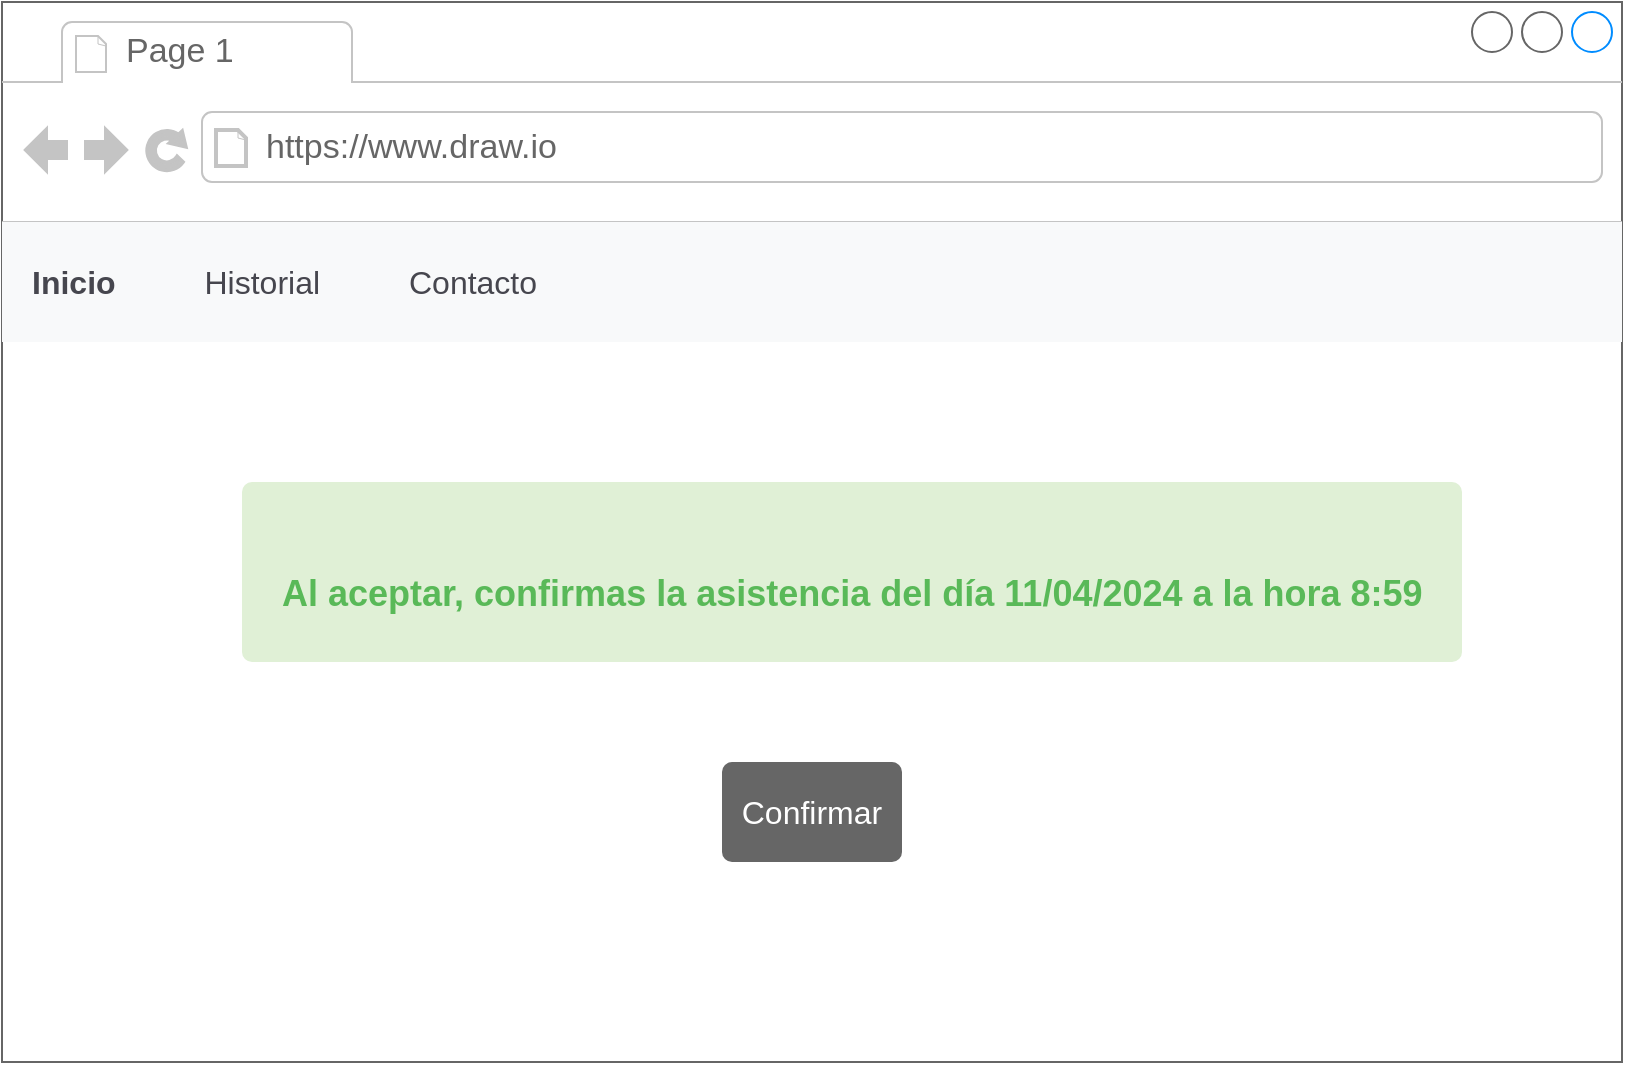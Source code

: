 <mxfile>
    <diagram id="OWI742b5hRy6k4RGG1N6" name="Page-1">
        <mxGraphModel dx="1944" dy="696" grid="1" gridSize="10" guides="1" tooltips="1" connect="1" arrows="1" fold="1" page="1" pageScale="1" pageWidth="850" pageHeight="1100" math="0" shadow="0">
            <root>
                <mxCell id="0"/>
                <mxCell id="1" parent="0"/>
                <mxCell id="11" value="" style="strokeWidth=1;shadow=0;dashed=0;align=center;html=1;shape=mxgraph.mockup.containers.browserWindow;rSize=0;strokeColor=#666666;strokeColor2=#008cff;strokeColor3=#c4c4c4;mainText=,;recursiveResize=0;" vertex="1" parent="1">
                    <mxGeometry x="-410" y="290" width="810" height="530" as="geometry"/>
                </mxCell>
                <mxCell id="12" value="Page 1" style="strokeWidth=1;shadow=0;dashed=0;align=center;html=1;shape=mxgraph.mockup.containers.anchor;fontSize=17;fontColor=#666666;align=left;" vertex="1" parent="11">
                    <mxGeometry x="60" y="12" width="110" height="26" as="geometry"/>
                </mxCell>
                <mxCell id="13" value="https://www.draw.io" style="strokeWidth=1;shadow=0;dashed=0;align=center;html=1;shape=mxgraph.mockup.containers.anchor;rSize=0;fontSize=17;fontColor=#666666;align=left;" vertex="1" parent="11">
                    <mxGeometry x="130" y="60" width="250" height="26" as="geometry"/>
                </mxCell>
                <mxCell id="14" value="Confirmar" style="html=1;shadow=0;dashed=0;shape=mxgraph.bootstrap.rrect;rSize=5;strokeColor=none;strokeWidth=1;fillColor=#666666;fontColor=#FFFFFF;whiteSpace=wrap;align=center;verticalAlign=middle;spacingLeft=0;fontStyle=0;fontSize=16;spacing=5;" vertex="1" parent="11">
                    <mxGeometry x="360" y="380" width="90" height="50" as="geometry"/>
                </mxCell>
                <mxCell id="15" value="&lt;span style=&quot;font-size: 18px;&quot;&gt;&lt;b&gt;&lt;br&gt;Al aceptar, confirmas la asistencia del día 11/04/2024 a la hora 8:59&lt;br&gt;&lt;/b&gt;&lt;/span&gt;" style="html=1;shadow=0;dashed=0;shape=mxgraph.bootstrap.rrect;rSize=5;strokeColor=none;strokeWidth=1;fillColor=#E0F0D6;fontColor=#59B958;whiteSpace=wrap;align=left;verticalAlign=middle;spacing=20;" vertex="1" parent="11">
                    <mxGeometry x="120" y="240" width="610" height="90" as="geometry"/>
                </mxCell>
                <mxCell id="16" value="&lt;font color=&quot;#46464e&quot;&gt;&lt;b style=&quot;&quot;&gt;Inicio&amp;nbsp;&lt;/b&gt; &amp;nbsp; &amp;nbsp; &amp;nbsp; &amp;nbsp; Historial&amp;nbsp; &amp;nbsp; &amp;nbsp; &amp;nbsp; &amp;nbsp; Contacto&lt;/font&gt;" style="html=1;shadow=0;dashed=0;fillColor=#F8F9FA;strokeColor=none;fontSize=16;fontColor=#7C7C7D;align=left;spacing=15;" vertex="1" parent="11">
                    <mxGeometry y="110" width="810" height="60" as="geometry"/>
                </mxCell>
            </root>
        </mxGraphModel>
    </diagram>
</mxfile>